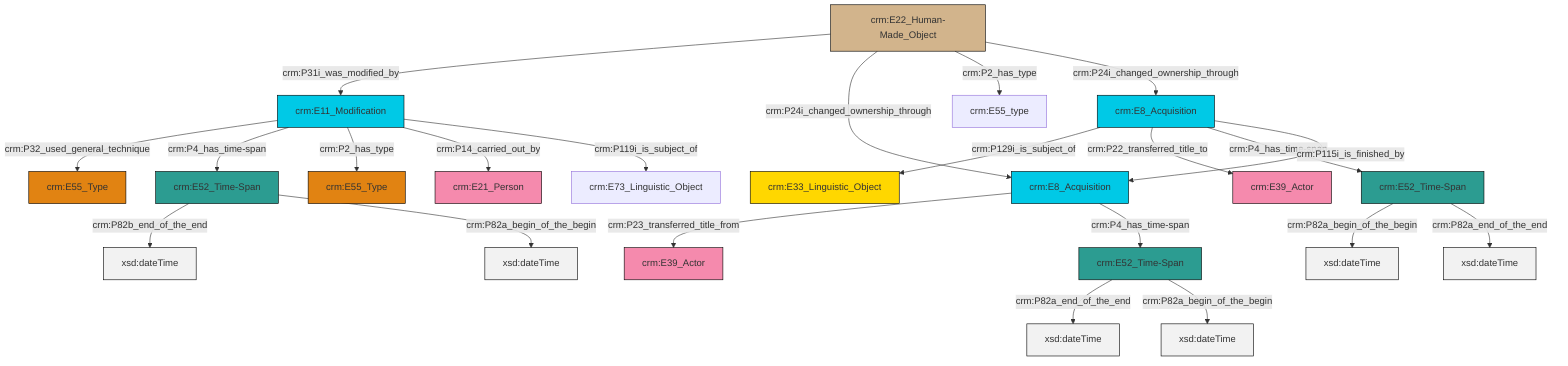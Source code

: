 graph TD
classDef Literal fill:#f2f2f2,stroke:#000000;
classDef CRM_Entity fill:#FFFFFF,stroke:#000000;
classDef Temporal_Entity fill:#00C9E6, stroke:#000000;
classDef Type fill:#E18312, stroke:#000000;
classDef Time-Span fill:#2C9C91, stroke:#000000;
classDef Appellation fill:#FFEB7F, stroke:#000000;
classDef Place fill:#008836, stroke:#000000;
classDef Persistent_Item fill:#B266B2, stroke:#000000;
classDef Conceptual_Object fill:#FFD700, stroke:#000000;
classDef Physical_Thing fill:#D2B48C, stroke:#000000;
classDef Actor fill:#f58aad, stroke:#000000;
classDef PC_Classes fill:#4ce600, stroke:#000000;
classDef Multi fill:#cccccc,stroke:#000000;

4["crm:E52_Time-Span"]:::Time-Span -->|crm:P82a_end_of_the_end| 5[xsd:dateTime]:::Literal
8["crm:E8_Acquisition"]:::Temporal_Entity -->|crm:P129i_is_subject_of| 9["crm:E33_Linguistic_Object"]:::Conceptual_Object
0["crm:E8_Acquisition"]:::Temporal_Entity -->|crm:P23_transferred_title_from| 13["crm:E39_Actor"]:::Actor
10["crm:E22_Human-Made_Object"]:::Physical_Thing -->|crm:P31i_was_modified_by| 20["crm:E11_Modification"]:::Temporal_Entity
8["crm:E8_Acquisition"]:::Temporal_Entity -->|crm:P22_transferred_title_to| 21["crm:E39_Actor"]:::Actor
4["crm:E52_Time-Span"]:::Time-Span -->|crm:P82a_begin_of_the_begin| 22[xsd:dateTime]:::Literal
10["crm:E22_Human-Made_Object"]:::Physical_Thing -->|crm:P24i_changed_ownership_through| 0["crm:E8_Acquisition"]:::Temporal_Entity
10["crm:E22_Human-Made_Object"]:::Physical_Thing -->|crm:P2_has_type| 26["crm:E55_type"]:::Default
8["crm:E8_Acquisition"]:::Temporal_Entity -->|crm:P4_has_time-span| 15["crm:E52_Time-Span"]:::Time-Span
10["crm:E22_Human-Made_Object"]:::Physical_Thing -->|crm:P24i_changed_ownership_through| 8["crm:E8_Acquisition"]:::Temporal_Entity
20["crm:E11_Modification"]:::Temporal_Entity -->|crm:P32_used_general_technique| 27["crm:E55_Type"]:::Type
0["crm:E8_Acquisition"]:::Temporal_Entity -->|crm:P4_has_time-span| 4["crm:E52_Time-Span"]:::Time-Span
15["crm:E52_Time-Span"]:::Time-Span -->|crm:P82a_begin_of_the_begin| 29[xsd:dateTime]:::Literal
8["crm:E8_Acquisition"]:::Temporal_Entity -->|crm:P115i_is_finished_by| 0["crm:E8_Acquisition"]:::Temporal_Entity
20["crm:E11_Modification"]:::Temporal_Entity -->|crm:P4_has_time-span| 24["crm:E52_Time-Span"]:::Time-Span
20["crm:E11_Modification"]:::Temporal_Entity -->|crm:P2_has_type| 17["crm:E55_Type"]:::Type
20["crm:E11_Modification"]:::Temporal_Entity -->|crm:P14_carried_out_by| 2["crm:E21_Person"]:::Actor
24["crm:E52_Time-Span"]:::Time-Span -->|crm:P82b_end_of_the_end| 30[xsd:dateTime]:::Literal
20["crm:E11_Modification"]:::Temporal_Entity -->|crm:P119i_is_subject_of| 6["crm:E73_Linguistic_Object"]:::Default
24["crm:E52_Time-Span"]:::Time-Span -->|crm:P82a_begin_of_the_begin| 32[xsd:dateTime]:::Literal
15["crm:E52_Time-Span"]:::Time-Span -->|crm:P82a_end_of_the_end| 34[xsd:dateTime]:::Literal